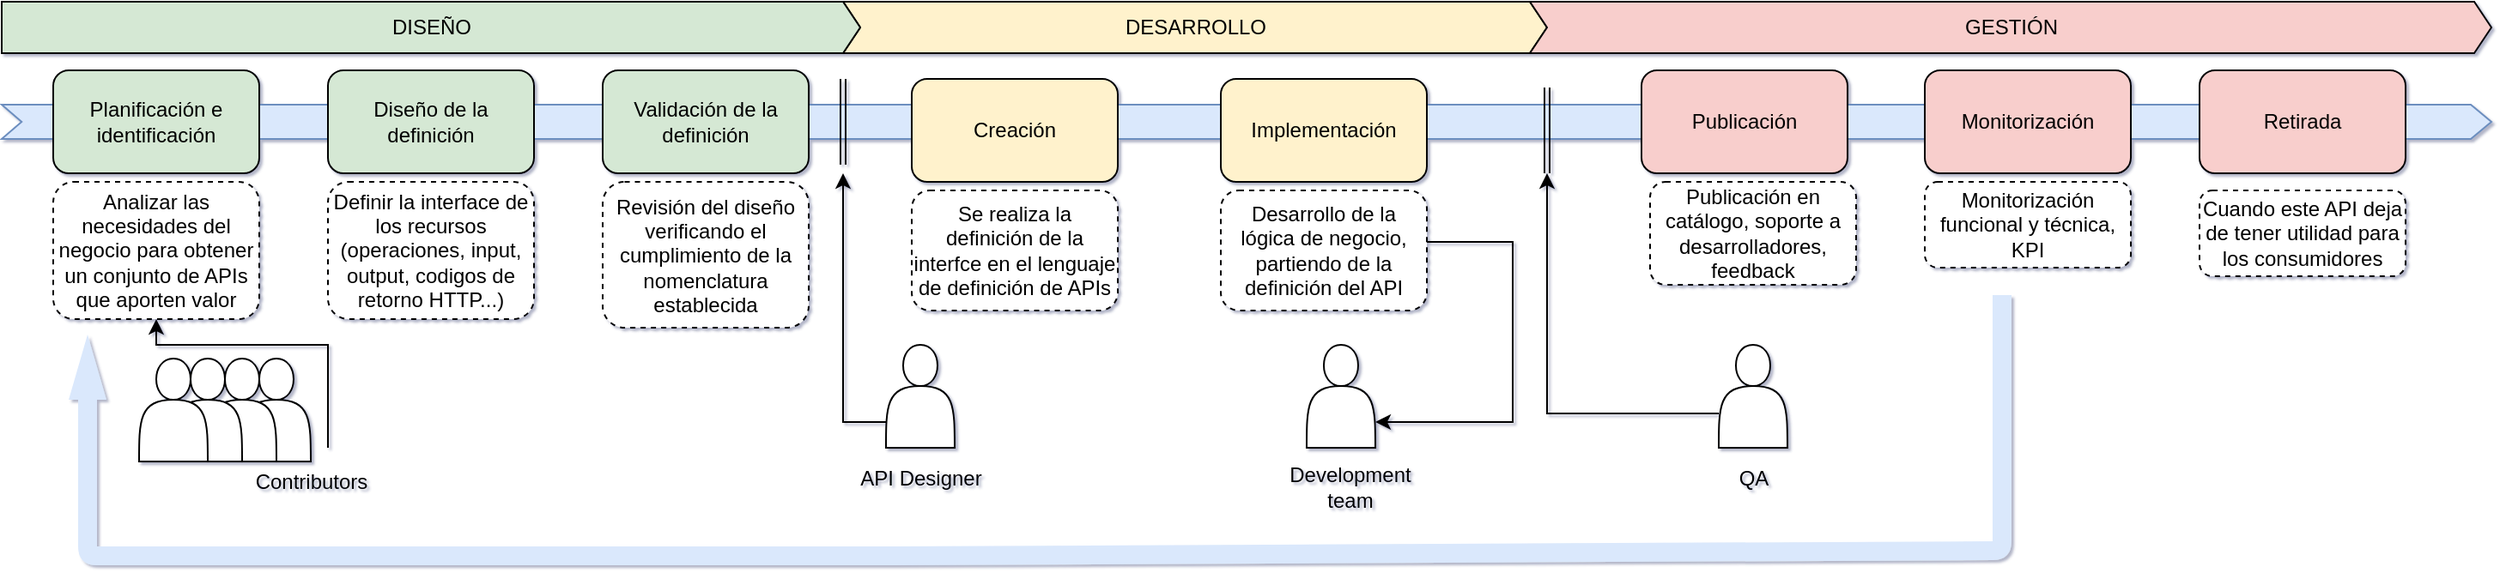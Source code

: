 <mxfile version="20.8.20" type="device"><diagram name="FINAL" id="baCVnM1HSrIR-zHbjW-T"><mxGraphModel dx="3160" dy="1144" grid="1" gridSize="10" guides="1" tooltips="1" connect="1" arrows="1" fold="1" page="1" pageScale="1" pageWidth="827" pageHeight="1169" math="0" shadow="1"><root><mxCell id="SJa1JpLa72hBoO_66nau-0"/><mxCell id="SJa1JpLa72hBoO_66nau-1" parent="SJa1JpLa72hBoO_66nau-0"/><mxCell id="zIGPfyh27fo5Bu-llY5V-1" value="" style="shape=actor;whiteSpace=wrap;html=1;shadow=0;fillColor=#ffffff;gradientColor=none;" parent="SJa1JpLa72hBoO_66nau-1" vertex="1"><mxGeometry x="70" y="298" width="40" height="60" as="geometry"/></mxCell><mxCell id="zIGPfyh27fo5Bu-llY5V-3" style="edgeStyle=orthogonalEdgeStyle;rounded=0;orthogonalLoop=1;jettySize=auto;html=1;entryX=0.5;entryY=1;entryDx=0;entryDy=0;" parent="SJa1JpLa72hBoO_66nau-1" target="SJa1JpLa72hBoO_66nau-16" edge="1"><mxGeometry relative="1" as="geometry"><mxPoint x="120" y="350" as="sourcePoint"/><mxPoint x="180" y="278" as="targetPoint"/><Array as="points"><mxPoint x="120" y="338"/><mxPoint x="120" y="290"/><mxPoint x="20" y="290"/></Array></mxGeometry></mxCell><mxCell id="zIGPfyh27fo5Bu-llY5V-0" value="" style="shape=actor;whiteSpace=wrap;html=1;shadow=0;fillColor=#ffffff;gradientColor=none;" parent="SJa1JpLa72hBoO_66nau-1" vertex="1"><mxGeometry x="50" y="298" width="40" height="60" as="geometry"/></mxCell><mxCell id="eJtcBNZ5_7J1sQKvWJxm-1" value="" style="html=1;shadow=0;dashed=0;align=center;verticalAlign=middle;shape=mxgraph.arrows2.arrow;dy=0;dx=12;notch=11.6;fillColor=#dae8fc;strokeColor=#6c8ebf;" parent="SJa1JpLa72hBoO_66nau-1" vertex="1"><mxGeometry x="-70" y="150" width="1450" height="20" as="geometry"/></mxCell><mxCell id="SJa1JpLa72hBoO_66nau-3" value="Planificación e identificación" style="rounded=1;whiteSpace=wrap;html=1;fillColor=#D5E8D4;" parent="SJa1JpLa72hBoO_66nau-1" vertex="1"><mxGeometry x="-40" y="130" width="120" height="60" as="geometry"/></mxCell><mxCell id="SJa1JpLa72hBoO_66nau-5" value="Validación de la definición" style="rounded=1;whiteSpace=wrap;html=1;fillColor=#D5E8D4;" parent="SJa1JpLa72hBoO_66nau-1" vertex="1"><mxGeometry x="280" y="130" width="120" height="60" as="geometry"/></mxCell><mxCell id="SJa1JpLa72hBoO_66nau-7" value="Creación" style="rounded=1;whiteSpace=wrap;html=1;fillColor=#FFF2CC;" parent="SJa1JpLa72hBoO_66nau-1" vertex="1"><mxGeometry x="460" y="135" width="120" height="60" as="geometry"/></mxCell><mxCell id="SJa1JpLa72hBoO_66nau-9" value="Implementación" style="rounded=1;whiteSpace=wrap;html=1;fillColor=#FFF2CC;" parent="SJa1JpLa72hBoO_66nau-1" vertex="1"><mxGeometry x="640" y="135" width="120" height="60" as="geometry"/></mxCell><mxCell id="SJa1JpLa72hBoO_66nau-11" value="Publicación" style="rounded=1;whiteSpace=wrap;html=1;fillColor=#F8CECC;" parent="SJa1JpLa72hBoO_66nau-1" vertex="1"><mxGeometry x="885" y="130" width="120" height="60" as="geometry"/></mxCell><mxCell id="SJa1JpLa72hBoO_66nau-14" value="Monitorización" style="rounded=1;whiteSpace=wrap;html=1;fillColor=#F8CECC;" parent="SJa1JpLa72hBoO_66nau-1" vertex="1"><mxGeometry x="1050" y="130" width="120" height="60" as="geometry"/></mxCell><mxCell id="SJa1JpLa72hBoO_66nau-15" value="Retirada" style="rounded=1;whiteSpace=wrap;html=1;fillColor=#F8CECC;" parent="SJa1JpLa72hBoO_66nau-1" vertex="1"><mxGeometry x="1210" y="130" width="120" height="60" as="geometry"/></mxCell><mxCell id="SJa1JpLa72hBoO_66nau-16" value="Analizar las necesidades del negocio para obtener un conjunto de APIs que aporten valor" style="shape=ext;rounded=1;html=1;whiteSpace=wrap;dashed=1;fillColor=#ffffff;shadow=0;glass=0;" parent="SJa1JpLa72hBoO_66nau-1" vertex="1"><mxGeometry x="-40" y="195" width="120" height="80" as="geometry"/></mxCell><mxCell id="SJa1JpLa72hBoO_66nau-17" value="Se realiza la definición de la interfce&amp;nbsp;en el lenguaje de definición de APIs" style="shape=ext;rounded=1;html=1;whiteSpace=wrap;dashed=1;fillColor=#ffffff;" parent="SJa1JpLa72hBoO_66nau-1" vertex="1"><mxGeometry x="460" y="200" width="120" height="70" as="geometry"/></mxCell><mxCell id="SJa1JpLa72hBoO_66nau-18" value="Publicación en catálogo, soporte a desarrolladores, feedback" style="shape=ext;rounded=1;html=1;whiteSpace=wrap;dashed=1;fillColor=#ffffff;" parent="SJa1JpLa72hBoO_66nau-1" vertex="1"><mxGeometry x="890" y="195" width="120" height="60" as="geometry"/></mxCell><mxCell id="SJa1JpLa72hBoO_66nau-19" value="Revisión del diseño verificando el cumplimiento de la nomenclatura establecida" style="shape=ext;rounded=1;html=1;whiteSpace=wrap;dashed=1;fillColor=#ffffff;gradientColor=none;" parent="SJa1JpLa72hBoO_66nau-1" vertex="1"><mxGeometry x="280" y="195" width="120" height="85" as="geometry"/></mxCell><mxCell id="wv3boc07GO8XCmJM2qp8-0" style="edgeStyle=orthogonalEdgeStyle;rounded=0;orthogonalLoop=1;jettySize=auto;html=1;entryX=1;entryY=0.75;entryDx=0;entryDy=0;" parent="SJa1JpLa72hBoO_66nau-1" source="SJa1JpLa72hBoO_66nau-20" target="zP324T2tlvpQjYORiZed-12" edge="1"><mxGeometry relative="1" as="geometry"><Array as="points"><mxPoint x="810" y="230"/><mxPoint x="810" y="335"/></Array></mxGeometry></mxCell><mxCell id="SJa1JpLa72hBoO_66nau-20" value="Desarrollo de la lógica de negocio, partiendo de la definición del API" style="shape=ext;rounded=1;html=1;whiteSpace=wrap;dashed=1;fillColor=#ffffff;" parent="SJa1JpLa72hBoO_66nau-1" vertex="1"><mxGeometry x="640" y="200" width="120" height="70" as="geometry"/></mxCell><mxCell id="SJa1JpLa72hBoO_66nau-21" value="Monitorización funcional y técnica, KPI" style="shape=ext;rounded=1;html=1;whiteSpace=wrap;dashed=1;fillColor=#ffffff;" parent="SJa1JpLa72hBoO_66nau-1" vertex="1"><mxGeometry x="1050" y="195" width="120" height="50" as="geometry"/></mxCell><mxCell id="SJa1JpLa72hBoO_66nau-22" value="Cuando este API deja de tener utilidad para los consumidores" style="shape=ext;rounded=1;html=1;whiteSpace=wrap;dashed=1;fillColor=#ffffff;" parent="SJa1JpLa72hBoO_66nau-1" vertex="1"><mxGeometry x="1210" y="200" width="120" height="50" as="geometry"/></mxCell><mxCell id="dj7tymNuilsZXAP8ZnXl-0" value="API Designer" style="text;html=1;align=center;verticalAlign=middle;resizable=0;points=[];autosize=1;" parent="SJa1JpLa72hBoO_66nau-1" vertex="1"><mxGeometry x="420" y="358" width="90" height="20" as="geometry"/></mxCell><mxCell id="125tWM-C1pG99ZtDBO9u-0" value="Development&lt;br&gt;team" style="text;html=1;align=center;verticalAlign=middle;resizable=0;points=[];autosize=1;" parent="SJa1JpLa72hBoO_66nau-1" vertex="1"><mxGeometry x="670" y="358" width="90" height="30" as="geometry"/></mxCell><mxCell id="jOHC8MI3-lNs_-teuEgC-0" value="Contributors" style="text;html=1;align=center;verticalAlign=middle;resizable=0;points=[];autosize=1;" parent="SJa1JpLa72hBoO_66nau-1" vertex="1"><mxGeometry x="70" y="360" width="80" height="20" as="geometry"/></mxCell><mxCell id="68RnqXqeUaZsbND1ub-3-0" value="DESARROLLO" style="html=1;shadow=0;dashed=0;align=center;verticalAlign=middle;shape=mxgraph.arrows2.arrow;dy=0;dx=10;notch=10;fillColor=#FFF2CC;" parent="SJa1JpLa72hBoO_66nau-1" vertex="1"><mxGeometry x="420" y="90" width="410" height="30" as="geometry"/></mxCell><mxCell id="68RnqXqeUaZsbND1ub-3-1" value="GESTIÓN" style="html=1;shadow=0;dashed=0;align=center;verticalAlign=middle;shape=mxgraph.arrows2.arrow;dy=0;dx=10;notch=10;fillColor=#F8CECC;" parent="SJa1JpLa72hBoO_66nau-1" vertex="1"><mxGeometry x="820" y="90" width="560" height="30" as="geometry"/></mxCell><mxCell id="68RnqXqeUaZsbND1ub-3-2" value="DISEÑO" style="html=1;shadow=0;dashed=0;align=center;verticalAlign=middle;shape=mxgraph.arrows2.arrow;dy=0;dx=10;notch=0;fillColor=#D5E8D4;" parent="SJa1JpLa72hBoO_66nau-1" vertex="1"><mxGeometry x="-70" y="90" width="500" height="30" as="geometry"/></mxCell><mxCell id="XQHeZ5NWu_Nwpz_DZ3bJ-3" style="edgeStyle=orthogonalEdgeStyle;rounded=0;orthogonalLoop=1;jettySize=auto;html=1;" parent="SJa1JpLa72hBoO_66nau-1" source="zP324T2tlvpQjYORiZed-0" edge="1"><mxGeometry relative="1" as="geometry"><mxPoint x="830" y="190" as="targetPoint"/><Array as="points"><mxPoint x="830" y="330"/><mxPoint x="830" y="190"/></Array></mxGeometry></mxCell><mxCell id="zP324T2tlvpQjYORiZed-0" value="" style="shape=actor;whiteSpace=wrap;html=1;shadow=0;fillColor=#ffffff;gradientColor=none;" parent="SJa1JpLa72hBoO_66nau-1" vertex="1"><mxGeometry x="930" y="290" width="40" height="60" as="geometry"/></mxCell><mxCell id="zP324T2tlvpQjYORiZed-1" value="" style="shape=actor;whiteSpace=wrap;html=1;shadow=0;fillColor=#ffffff;gradientColor=none;" parent="SJa1JpLa72hBoO_66nau-1" vertex="1"><mxGeometry x="445" y="290" width="40" height="60" as="geometry"/></mxCell><mxCell id="zP324T2tlvpQjYORiZed-6" value="" style="shape=actor;whiteSpace=wrap;html=1;shadow=0;fillColor=#ffffff;gradientColor=none;" parent="SJa1JpLa72hBoO_66nau-1" vertex="1"><mxGeometry x="30" y="298" width="40" height="60" as="geometry"/></mxCell><mxCell id="zP324T2tlvpQjYORiZed-7" value="" style="shape=actor;whiteSpace=wrap;html=1;shadow=0;fillColor=#ffffff;gradientColor=none;" parent="SJa1JpLa72hBoO_66nau-1" vertex="1"><mxGeometry x="10" y="298" width="40" height="60" as="geometry"/></mxCell><mxCell id="zP324T2tlvpQjYORiZed-11" value="" style="shape=link;html=1;width=3;" parent="SJa1JpLa72hBoO_66nau-1" edge="1"><mxGeometry width="50" height="50" relative="1" as="geometry"><mxPoint x="420" y="185" as="sourcePoint"/><mxPoint x="420" y="135" as="targetPoint"/></mxGeometry></mxCell><mxCell id="zP324T2tlvpQjYORiZed-12" value="" style="shape=actor;whiteSpace=wrap;html=1;shadow=0;fillColor=#ffffff;gradientColor=none;" parent="SJa1JpLa72hBoO_66nau-1" vertex="1"><mxGeometry x="690" y="290" width="40" height="60" as="geometry"/></mxCell><mxCell id="zP324T2tlvpQjYORiZed-14" value="" style="shape=link;html=1;width=3;" parent="SJa1JpLa72hBoO_66nau-1" edge="1"><mxGeometry width="50" height="50" relative="1" as="geometry"><mxPoint x="830" y="190" as="sourcePoint"/><mxPoint x="830" y="140" as="targetPoint"/></mxGeometry></mxCell><mxCell id="zP324T2tlvpQjYORiZed-18" value="QA" style="text;html=1;align=center;verticalAlign=middle;resizable=0;points=[];autosize=1;" parent="SJa1JpLa72hBoO_66nau-1" vertex="1"><mxGeometry x="935" y="358" width="30" height="20" as="geometry"/></mxCell><mxCell id="zIGPfyh27fo5Bu-llY5V-8" value="" style="shape=flexArrow;endArrow=classic;html=1;endWidth=9;endSize=12;fillColor=#dae8fc;strokeColor=none;strokeWidth=2;" parent="SJa1JpLa72hBoO_66nau-1" edge="1"><mxGeometry width="50" height="50" relative="1" as="geometry"><mxPoint x="1095" y="260" as="sourcePoint"/><mxPoint x="-20" y="283" as="targetPoint"/><Array as="points"><mxPoint x="1095" y="330"/><mxPoint x="1095" y="410"/><mxPoint x="450" y="413"/><mxPoint x="-20" y="413"/></Array></mxGeometry></mxCell><mxCell id="zIGPfyh27fo5Bu-llY5V-10" style="edgeStyle=orthogonalEdgeStyle;rounded=0;orthogonalLoop=1;jettySize=auto;html=1;exitX=0;exitY=0.75;exitDx=0;exitDy=0;" parent="SJa1JpLa72hBoO_66nau-1" source="zP324T2tlvpQjYORiZed-1" edge="1"><mxGeometry relative="1" as="geometry"><mxPoint x="410" y="284.5" as="sourcePoint"/><mxPoint x="420" y="190" as="targetPoint"/><Array as="points"><mxPoint x="420" y="335"/></Array></mxGeometry></mxCell><mxCell id="USL5exDe-v5ipHMDcVi4-1" value="Diseño de la definición" style="rounded=1;whiteSpace=wrap;html=1;fillColor=#D5E8D4;" vertex="1" parent="SJa1JpLa72hBoO_66nau-1"><mxGeometry x="120" y="130" width="120" height="60" as="geometry"/></mxCell><mxCell id="USL5exDe-v5ipHMDcVi4-2" value="Definir la interface de los recursos (operaciones, input, output, codigos de retorno HTTP...)" style="shape=ext;rounded=1;html=1;whiteSpace=wrap;dashed=1;fillColor=#ffffff;shadow=0;glass=0;" vertex="1" parent="SJa1JpLa72hBoO_66nau-1"><mxGeometry x="120" y="195" width="120" height="80" as="geometry"/></mxCell></root></mxGraphModel></diagram></mxfile>